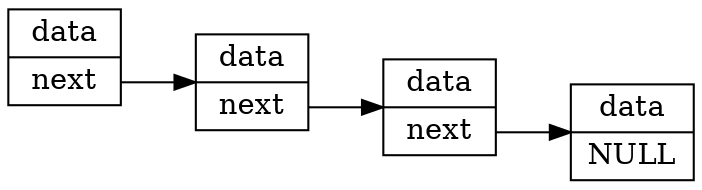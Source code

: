 digraph {
rankdir ="LR";

"p1" [
        label = "data |<f7>next"
        shape = "record"
        ];
"p2" [
        label = "data |<f7>next"
        shape = "record"
        ];
"p3" [
        label = "data |<f7>next"
        shape = "record"
        ];
"p4" [
        label = "data |<f7>NULL"
        shape = "record"
        ];
p1:f7 -> p2;
p2:f7 -> p3;
p3:f7 -> p4;
}
